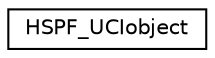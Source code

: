 digraph "Graphical Class Hierarchy"
{
 // LATEX_PDF_SIZE
  edge [fontname="Helvetica",fontsize="10",labelfontname="Helvetica",labelfontsize="10"];
  node [fontname="Helvetica",fontsize="10",shape=record];
  rankdir="LR";
  Node0 [label="HSPF_UCIobject",height=0.2,width=0.4,color="black", fillcolor="white", style="filled",URL="$classHSPF__UCIobject.html",tooltip=" "];
}
